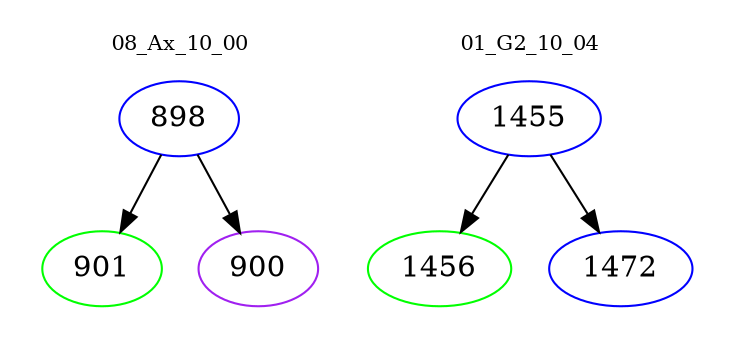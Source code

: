 digraph{
subgraph cluster_0 {
color = white
label = "08_Ax_10_00";
fontsize=10;
T0_898 [label="898", color="blue"]
T0_898 -> T0_901 [color="black"]
T0_901 [label="901", color="green"]
T0_898 -> T0_900 [color="black"]
T0_900 [label="900", color="purple"]
}
subgraph cluster_1 {
color = white
label = "01_G2_10_04";
fontsize=10;
T1_1455 [label="1455", color="blue"]
T1_1455 -> T1_1456 [color="black"]
T1_1456 [label="1456", color="green"]
T1_1455 -> T1_1472 [color="black"]
T1_1472 [label="1472", color="blue"]
}
}
